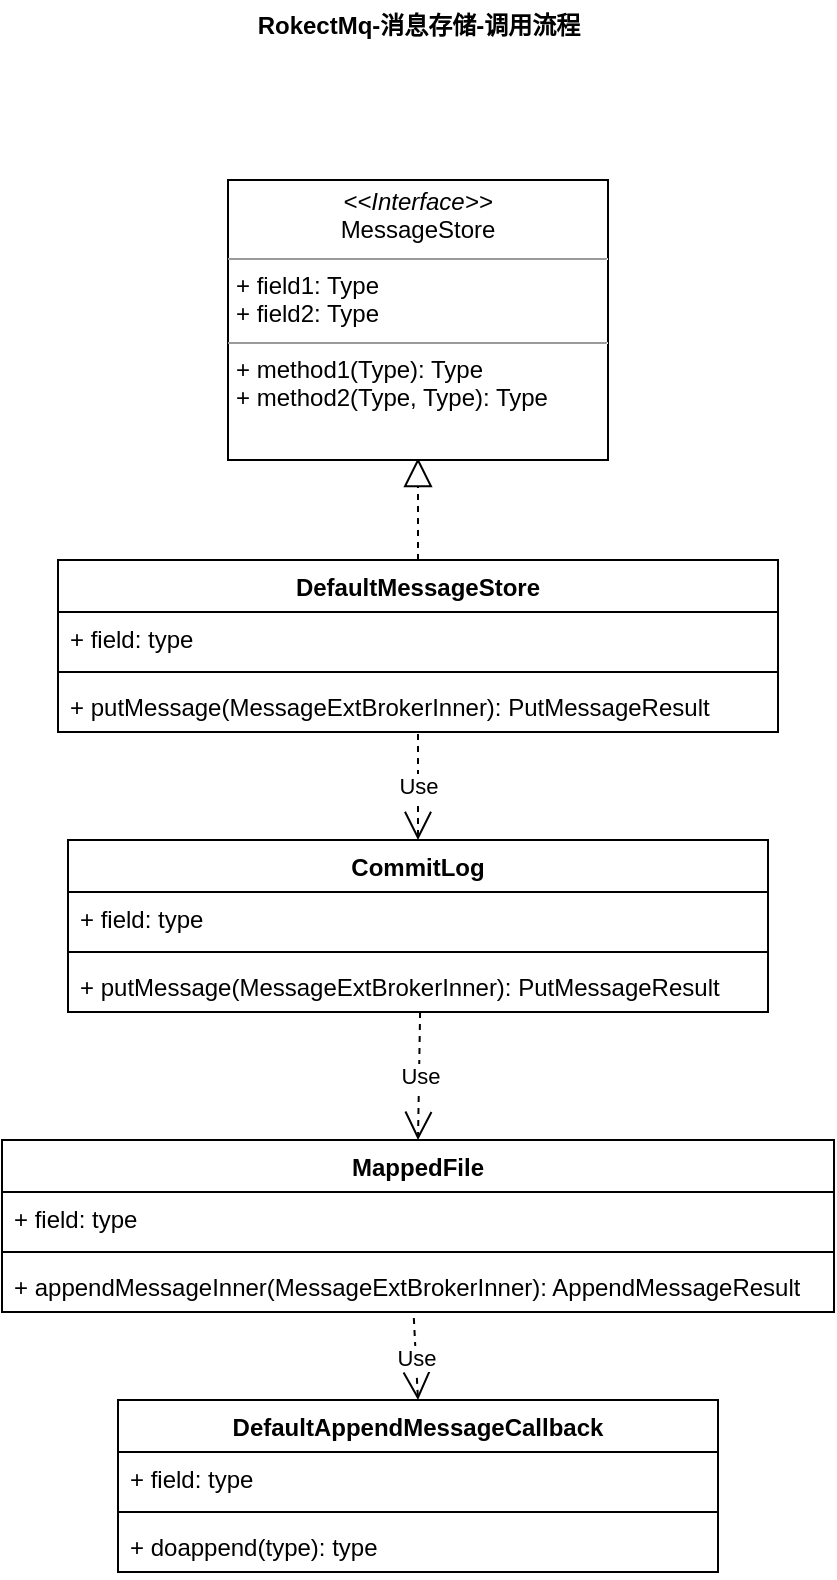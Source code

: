 <mxfile version="21.5.2" type="github">
  <diagram name="第 1 页" id="bA2Zm7nKabm8Nv4Srwrp">
    <mxGraphModel dx="1306" dy="2005" grid="1" gridSize="10" guides="1" tooltips="1" connect="1" arrows="1" fold="1" page="1" pageScale="1" pageWidth="827" pageHeight="1169" math="0" shadow="0">
      <root>
        <mxCell id="0" />
        <mxCell id="1" parent="0" />
        <mxCell id="-XmhBMZ4lLo5yr3njWzs-31" value="DefaultMessageStore" style="swimlane;fontStyle=1;align=center;verticalAlign=top;childLayout=stackLayout;horizontal=1;startSize=26;horizontalStack=0;resizeParent=1;resizeParentMax=0;resizeLast=0;collapsible=1;marginBottom=0;whiteSpace=wrap;html=1;" vertex="1" parent="1">
          <mxGeometry x="230" y="270" width="360" height="86" as="geometry" />
        </mxCell>
        <mxCell id="-XmhBMZ4lLo5yr3njWzs-32" value="+ field: type" style="text;strokeColor=none;fillColor=none;align=left;verticalAlign=top;spacingLeft=4;spacingRight=4;overflow=hidden;rotatable=0;points=[[0,0.5],[1,0.5]];portConstraint=eastwest;whiteSpace=wrap;html=1;" vertex="1" parent="-XmhBMZ4lLo5yr3njWzs-31">
          <mxGeometry y="26" width="360" height="26" as="geometry" />
        </mxCell>
        <mxCell id="-XmhBMZ4lLo5yr3njWzs-33" value="" style="line;strokeWidth=1;fillColor=none;align=left;verticalAlign=middle;spacingTop=-1;spacingLeft=3;spacingRight=3;rotatable=0;labelPosition=right;points=[];portConstraint=eastwest;strokeColor=inherit;" vertex="1" parent="-XmhBMZ4lLo5yr3njWzs-31">
          <mxGeometry y="52" width="360" height="8" as="geometry" />
        </mxCell>
        <mxCell id="-XmhBMZ4lLo5yr3njWzs-34" value="+ putMessage(MessageExtBrokerInner): PutMessageResult" style="text;strokeColor=none;fillColor=none;align=left;verticalAlign=top;spacingLeft=4;spacingRight=4;overflow=hidden;rotatable=0;points=[[0,0.5],[1,0.5]];portConstraint=eastwest;whiteSpace=wrap;html=1;" vertex="1" parent="-XmhBMZ4lLo5yr3njWzs-31">
          <mxGeometry y="60" width="360" height="26" as="geometry" />
        </mxCell>
        <mxCell id="-XmhBMZ4lLo5yr3njWzs-35" value="CommitLog" style="swimlane;fontStyle=1;align=center;verticalAlign=top;childLayout=stackLayout;horizontal=1;startSize=26;horizontalStack=0;resizeParent=1;resizeParentMax=0;resizeLast=0;collapsible=1;marginBottom=0;whiteSpace=wrap;html=1;" vertex="1" parent="1">
          <mxGeometry x="235" y="410" width="350" height="86" as="geometry" />
        </mxCell>
        <mxCell id="-XmhBMZ4lLo5yr3njWzs-36" value="+ field: type" style="text;strokeColor=none;fillColor=none;align=left;verticalAlign=top;spacingLeft=4;spacingRight=4;overflow=hidden;rotatable=0;points=[[0,0.5],[1,0.5]];portConstraint=eastwest;whiteSpace=wrap;html=1;" vertex="1" parent="-XmhBMZ4lLo5yr3njWzs-35">
          <mxGeometry y="26" width="350" height="26" as="geometry" />
        </mxCell>
        <mxCell id="-XmhBMZ4lLo5yr3njWzs-37" value="" style="line;strokeWidth=1;fillColor=none;align=left;verticalAlign=middle;spacingTop=-1;spacingLeft=3;spacingRight=3;rotatable=0;labelPosition=right;points=[];portConstraint=eastwest;strokeColor=inherit;" vertex="1" parent="-XmhBMZ4lLo5yr3njWzs-35">
          <mxGeometry y="52" width="350" height="8" as="geometry" />
        </mxCell>
        <mxCell id="-XmhBMZ4lLo5yr3njWzs-38" value="+ putMessage(MessageExtBrokerInner): PutMessageResult" style="text;strokeColor=none;fillColor=none;align=left;verticalAlign=top;spacingLeft=4;spacingRight=4;overflow=hidden;rotatable=0;points=[[0,0.5],[1,0.5]];portConstraint=eastwest;whiteSpace=wrap;html=1;" vertex="1" parent="-XmhBMZ4lLo5yr3njWzs-35">
          <mxGeometry y="60" width="350" height="26" as="geometry" />
        </mxCell>
        <mxCell id="-XmhBMZ4lLo5yr3njWzs-39" value="" style="endArrow=block;dashed=1;endFill=0;endSize=12;html=1;rounded=0;entryX=0.5;entryY=1.115;entryDx=0;entryDy=0;entryPerimeter=0;exitX=0.5;exitY=0;exitDx=0;exitDy=0;" edge="1" parent="1" source="-XmhBMZ4lLo5yr3njWzs-31">
          <mxGeometry width="160" relative="1" as="geometry">
            <mxPoint x="330" y="300" as="sourcePoint" />
            <mxPoint x="410" y="218.99" as="targetPoint" />
          </mxGeometry>
        </mxCell>
        <mxCell id="-XmhBMZ4lLo5yr3njWzs-41" value="Use" style="endArrow=open;endSize=12;dashed=1;html=1;rounded=0;exitX=0.5;exitY=1.038;exitDx=0;exitDy=0;exitPerimeter=0;entryX=0.5;entryY=0;entryDx=0;entryDy=0;" edge="1" parent="1" source="-XmhBMZ4lLo5yr3njWzs-34" target="-XmhBMZ4lLo5yr3njWzs-35">
          <mxGeometry width="160" relative="1" as="geometry">
            <mxPoint x="330" y="300" as="sourcePoint" />
            <mxPoint x="410" y="400" as="targetPoint" />
          </mxGeometry>
        </mxCell>
        <mxCell id="-XmhBMZ4lLo5yr3njWzs-43" value="MappedFile" style="swimlane;fontStyle=1;align=center;verticalAlign=top;childLayout=stackLayout;horizontal=1;startSize=26;horizontalStack=0;resizeParent=1;resizeParentMax=0;resizeLast=0;collapsible=1;marginBottom=0;whiteSpace=wrap;html=1;" vertex="1" parent="1">
          <mxGeometry x="202" y="560" width="416" height="86" as="geometry" />
        </mxCell>
        <mxCell id="-XmhBMZ4lLo5yr3njWzs-44" value="+ field: type" style="text;strokeColor=none;fillColor=none;align=left;verticalAlign=top;spacingLeft=4;spacingRight=4;overflow=hidden;rotatable=0;points=[[0,0.5],[1,0.5]];portConstraint=eastwest;whiteSpace=wrap;html=1;" vertex="1" parent="-XmhBMZ4lLo5yr3njWzs-43">
          <mxGeometry y="26" width="416" height="26" as="geometry" />
        </mxCell>
        <mxCell id="-XmhBMZ4lLo5yr3njWzs-45" value="" style="line;strokeWidth=1;fillColor=none;align=left;verticalAlign=middle;spacingTop=-1;spacingLeft=3;spacingRight=3;rotatable=0;labelPosition=right;points=[];portConstraint=eastwest;strokeColor=inherit;" vertex="1" parent="-XmhBMZ4lLo5yr3njWzs-43">
          <mxGeometry y="52" width="416" height="8" as="geometry" />
        </mxCell>
        <mxCell id="-XmhBMZ4lLo5yr3njWzs-46" value="+ appendMessageInner(MessageExtBrokerInner): AppendMessageResult" style="text;strokeColor=none;fillColor=none;align=left;verticalAlign=top;spacingLeft=4;spacingRight=4;overflow=hidden;rotatable=0;points=[[0,0.5],[1,0.5]];portConstraint=eastwest;whiteSpace=wrap;html=1;" vertex="1" parent="-XmhBMZ4lLo5yr3njWzs-43">
          <mxGeometry y="60" width="416" height="26" as="geometry" />
        </mxCell>
        <mxCell id="-XmhBMZ4lLo5yr3njWzs-47" value="Use" style="endArrow=open;endSize=12;dashed=1;html=1;rounded=0;exitX=0.503;exitY=1;exitDx=0;exitDy=0;exitPerimeter=0;entryX=0.5;entryY=0;entryDx=0;entryDy=0;" edge="1" parent="1" source="-XmhBMZ4lLo5yr3njWzs-38" target="-XmhBMZ4lLo5yr3njWzs-43">
          <mxGeometry width="160" relative="1" as="geometry">
            <mxPoint x="330" y="370" as="sourcePoint" />
            <mxPoint x="490" y="370" as="targetPoint" />
          </mxGeometry>
        </mxCell>
        <mxCell id="-XmhBMZ4lLo5yr3njWzs-48" value="DefaultAppendMessageCallback" style="swimlane;fontStyle=1;align=center;verticalAlign=top;childLayout=stackLayout;horizontal=1;startSize=26;horizontalStack=0;resizeParent=1;resizeParentMax=0;resizeLast=0;collapsible=1;marginBottom=0;whiteSpace=wrap;html=1;" vertex="1" parent="1">
          <mxGeometry x="260" y="690" width="300" height="86" as="geometry" />
        </mxCell>
        <mxCell id="-XmhBMZ4lLo5yr3njWzs-49" value="+ field: type" style="text;strokeColor=none;fillColor=none;align=left;verticalAlign=top;spacingLeft=4;spacingRight=4;overflow=hidden;rotatable=0;points=[[0,0.5],[1,0.5]];portConstraint=eastwest;whiteSpace=wrap;html=1;" vertex="1" parent="-XmhBMZ4lLo5yr3njWzs-48">
          <mxGeometry y="26" width="300" height="26" as="geometry" />
        </mxCell>
        <mxCell id="-XmhBMZ4lLo5yr3njWzs-50" value="" style="line;strokeWidth=1;fillColor=none;align=left;verticalAlign=middle;spacingTop=-1;spacingLeft=3;spacingRight=3;rotatable=0;labelPosition=right;points=[];portConstraint=eastwest;strokeColor=inherit;" vertex="1" parent="-XmhBMZ4lLo5yr3njWzs-48">
          <mxGeometry y="52" width="300" height="8" as="geometry" />
        </mxCell>
        <mxCell id="-XmhBMZ4lLo5yr3njWzs-51" value="+ doappend(type): type" style="text;strokeColor=none;fillColor=none;align=left;verticalAlign=top;spacingLeft=4;spacingRight=4;overflow=hidden;rotatable=0;points=[[0,0.5],[1,0.5]];portConstraint=eastwest;whiteSpace=wrap;html=1;" vertex="1" parent="-XmhBMZ4lLo5yr3njWzs-48">
          <mxGeometry y="60" width="300" height="26" as="geometry" />
        </mxCell>
        <mxCell id="-XmhBMZ4lLo5yr3njWzs-53" value="Use" style="endArrow=open;endSize=12;dashed=1;html=1;rounded=0;exitX=0.495;exitY=1.115;exitDx=0;exitDy=0;exitPerimeter=0;entryX=0.5;entryY=0;entryDx=0;entryDy=0;" edge="1" parent="1" source="-XmhBMZ4lLo5yr3njWzs-46" target="-XmhBMZ4lLo5yr3njWzs-48">
          <mxGeometry width="160" relative="1" as="geometry">
            <mxPoint x="330" y="560" as="sourcePoint" />
            <mxPoint x="490" y="560" as="targetPoint" />
          </mxGeometry>
        </mxCell>
        <mxCell id="-XmhBMZ4lLo5yr3njWzs-55" value="&lt;p style=&quot;margin:0px;margin-top:4px;text-align:center;&quot;&gt;&lt;i&gt;&amp;lt;&amp;lt;Interface&amp;gt;&amp;gt;&lt;/i&gt;&lt;br&gt;MessageStore&lt;br&gt;&lt;/p&gt;&lt;hr size=&quot;1&quot;&gt;&lt;p style=&quot;margin:0px;margin-left:4px;&quot;&gt;+ field1: Type&lt;br&gt;+ field2: Type&lt;/p&gt;&lt;hr size=&quot;1&quot;&gt;&lt;p style=&quot;margin:0px;margin-left:4px;&quot;&gt;+ method1(Type): Type&lt;br&gt;+ method2(Type, Type): Type&lt;/p&gt;" style="verticalAlign=top;align=left;overflow=fill;fontSize=12;fontFamily=Helvetica;html=1;whiteSpace=wrap;" vertex="1" parent="1">
          <mxGeometry x="315" y="80" width="190" height="140" as="geometry" />
        </mxCell>
        <mxCell id="-XmhBMZ4lLo5yr3njWzs-57" value="RokectMq-消息存储-调用流程" style="text;align=center;fontStyle=1;verticalAlign=middle;spacingLeft=3;spacingRight=3;strokeColor=none;rotatable=0;points=[[0,0.5],[1,0.5]];portConstraint=eastwest;html=1;" vertex="1" parent="1">
          <mxGeometry x="370" y="-10" width="80" height="26" as="geometry" />
        </mxCell>
      </root>
    </mxGraphModel>
  </diagram>
</mxfile>
